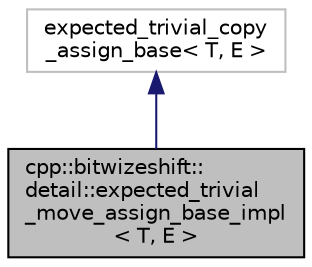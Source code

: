 digraph "cpp::bitwizeshift::detail::expected_trivial_move_assign_base_impl&lt; T, E &gt;"
{
  edge [fontname="Helvetica",fontsize="10",labelfontname="Helvetica",labelfontsize="10"];
  node [fontname="Helvetica",fontsize="10",shape=record];
  Node2 [label="cpp::bitwizeshift::\ldetail::expected_trivial\l_move_assign_base_impl\l\< T, E \>",height=0.2,width=0.4,color="black", fillcolor="grey75", style="filled", fontcolor="black"];
  Node3 -> Node2 [dir="back",color="midnightblue",fontsize="10",style="solid",fontname="Helvetica"];
  Node3 [label="expected_trivial_copy\l_assign_base\< T, E \>",height=0.2,width=0.4,color="grey75", fillcolor="white", style="filled"];
}
